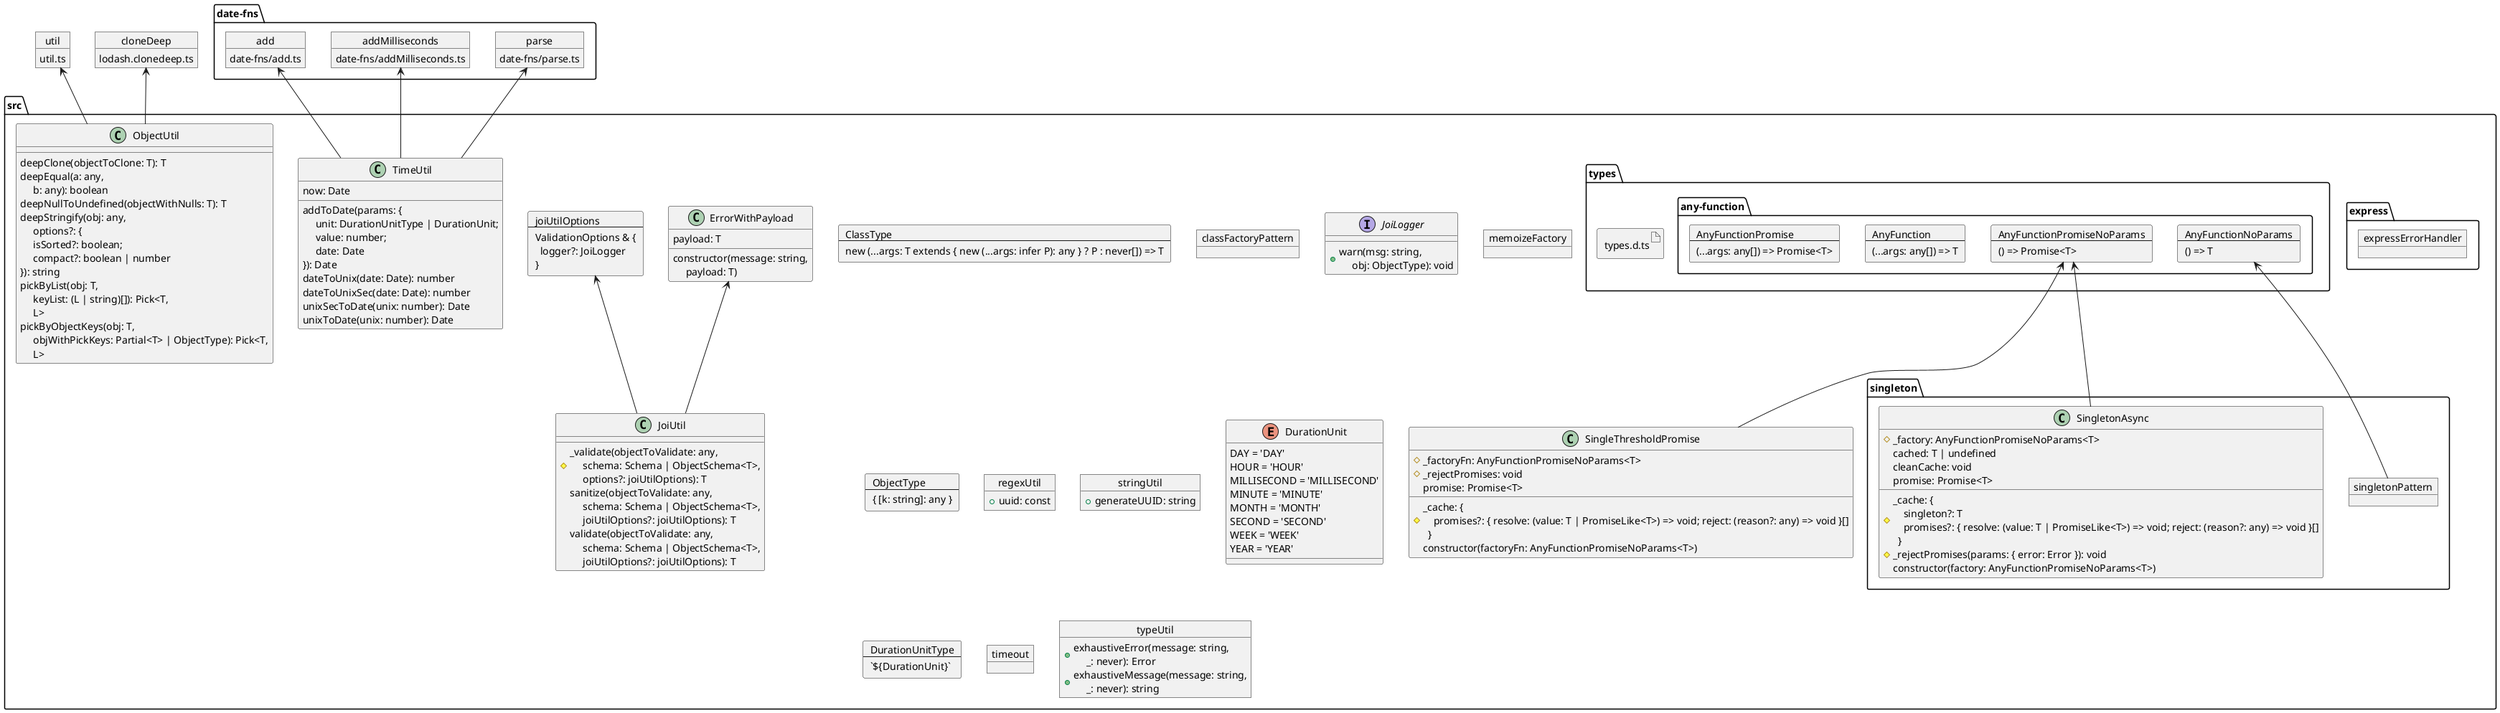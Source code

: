@startuml
    object "cloneDeep" as clone_deep_91af3a80 {
      lodash.clonedeep.ts
    }
    object "util" as util_6f8bd708 {
      util.ts
    }
    folder "src" as src_b874d07 {
      card class_type_e4ba24f3 [
        ClassType
        ---
        new (...args: T extends { new (...args: infer P): any } ? P : never[]) => T
      ]
      object "classFactoryPattern" as class_factory_pattern_e4ba24f3 {
      }
      interface "JoiLogger" as joi_logger_68a048a4 {
        + warn(msg: string,\n     obj: ObjectType): void
      }
      card joi_util_options_68a048a4 [
        joiUtilOptions
        ---
        ValidationOptions & {
          logger?: JoiLogger
        }
      ]
      class "ErrorWithPayload" as error_with_payload_68a048a4 {
        constructor(message: string,\n     payload: T)
        payload: T
      }
      class "JoiUtil" as joi_util_68a048a4 {
        # _validate(objectToValidate: any,\n     schema: Schema | ObjectSchema<T>,\n     options?: joiUtilOptions): T
        sanitize(objectToValidate: any,\n     schema: Schema | ObjectSchema<T>,\n     joiUtilOptions?: joiUtilOptions): T
        validate(objectToValidate: any,\n     schema: Schema | ObjectSchema<T>,\n     joiUtilOptions?: joiUtilOptions): T
      }
      object "memoizeFactory" as memoize_factory_7591f384 {
      }
      card object_type_a28a167d [
        ObjectType
        ---
        { [k: string]: any }
      ]
      class "ObjectUtil" as object_util_a28a167d {
        deepClone(objectToClone: T): T
        deepEqual(a: any,\n     b: any): boolean
        deepNullToUndefined(objectWithNulls: T): T
        deepStringify(obj: any,\n     options?: {\n     isSorted?: boolean;\n     compact?: boolean | number \n}): string
        pickByList(obj: T,\n     keyList: (L | string)[]): Pick<T,\n     L>
        pickByObjectKeys(obj: T,\n     objWithPickKeys: Partial<T> | ObjectType): Pick<T,\n     L>
      }
      object "regexUtil" as regex_util_4ac1c785 {
        + uuid: const
      }
      class "SingleThresholdPromise" as single_threshold_promise_174db0f3 {
        # _cache: {\n    promises?: { resolve: (value: T | PromiseLike<T>) => void; reject: (reason?: any) => void }[]\n  }
        # _factoryFn: AnyFunctionPromiseNoParams<T>
        # _rejectPromises: void
        constructor(factoryFn: AnyFunctionPromiseNoParams<T>)
        promise: Promise<T>
      }
      object "stringUtil" as string_util_12a47d9d {
        + generateUUID: string
      }
      enum "DurationUnit" as duration_unit_c35fc59d {
        DAY = 'DAY'
        HOUR = 'HOUR'
        MILLISECOND = 'MILLISECOND'
        MINUTE = 'MINUTE'
        MONTH = 'MONTH'
        SECOND = 'SECOND'
        WEEK = 'WEEK'
        YEAR = 'YEAR'
      }
      card duration_unit_type_c35fc59d [
        DurationUnitType
        ---
        `${DurationUnit}`
      ]
      class "TimeUtil" as time_util_c35fc59d {
        addToDate(params: {\n     unit: DurationUnitType | DurationUnit;\n     value: number;\n     date: Date \n}): Date
        dateToUnix(date: Date): number
        dateToUnixSec(date: Date): number
        now: Date
        unixSecToDate(unix: number): Date
        unixToDate(unix: number): Date
      }
      object "timeout" as timeout_67d0ec7a {
      }
      object "typeUtil" as type_util_3bdc4f90 {
        + exhaustiveError(message: string,\n     _: never): Error
        + exhaustiveMessage(message: string,\n     _: never): string
      }
      folder "express" as express_4db1312 {
        object "expressErrorHandler" as express_error_handler_63417b19 {
        }
      }
      folder "singleton" as singleton_4e675d67 {
        class "SingletonAsync" as singleton_async_d88be747 {
          # _cache: {\n    singleton?: T\n    promises?: { resolve: (value: T | PromiseLike<T>) => void; reject: (reason?: any) => void }[]\n  }
          # _factory: AnyFunctionPromiseNoParams<T>
          # _rejectPromises(params: { error: Error }): void
          cached: T | undefined
          cleanCache: void
          constructor(factory: AnyFunctionPromiseNoParams<T>)
          promise: Promise<T>
        }
        object "singletonPattern" as singleton_pattern_9ffe3d49 {
        }
      }
      folder "types" as types_b9f6c763 {
        artifact "types.d.ts" as types_d_ts_c7688ce4 {
        }
        folder "any-function" as any_function_b59e1615 {
          card any_function_14fe44ed [
            AnyFunction
            ---
            (...args: any[]) => T
          ]
          card any_function_no_params_57476943 [
            AnyFunctionNoParams
            ---
            () => T
          ]
          card any_function_promise_no_params_e08eab31 [
            AnyFunctionPromiseNoParams
            ---
            () => Promise<T>
          ]
          card any_function_promise_7353b62c [
            AnyFunctionPromise
            ---
            (...args: any[]) => Promise<T>
          ]
        }
      }
    }
    folder "date-fns" as date_fns_5b922ce7 {
      object "add" as add_ad2961c0 {
        date-fns/add.ts
      }
      object "addMilliseconds" as add_milliseconds_713d12ee {
        date-fns/addMilliseconds.ts
      }
      object "parse" as parse_1c089414 {
        date-fns/parse.ts
      }
    }
  joi_util_68a048a4 -up-> joi_util_options_68a048a4
  joi_util_68a048a4 -up-> error_with_payload_68a048a4
  object_util_a28a167d -up-> clone_deep_91af3a80
  object_util_a28a167d -up-> util_6f8bd708
  single_threshold_promise_174db0f3 -up-> any_function_promise_no_params_e08eab31
  singleton_async_d88be747 -up-> any_function_promise_no_params_e08eab31
  singleton_pattern_9ffe3d49 -up-> any_function_no_params_57476943
  time_util_c35fc59d -up-> add_ad2961c0
  time_util_c35fc59d -up-> add_milliseconds_713d12ee
  time_util_c35fc59d -up-> parse_1c089414
@enduml